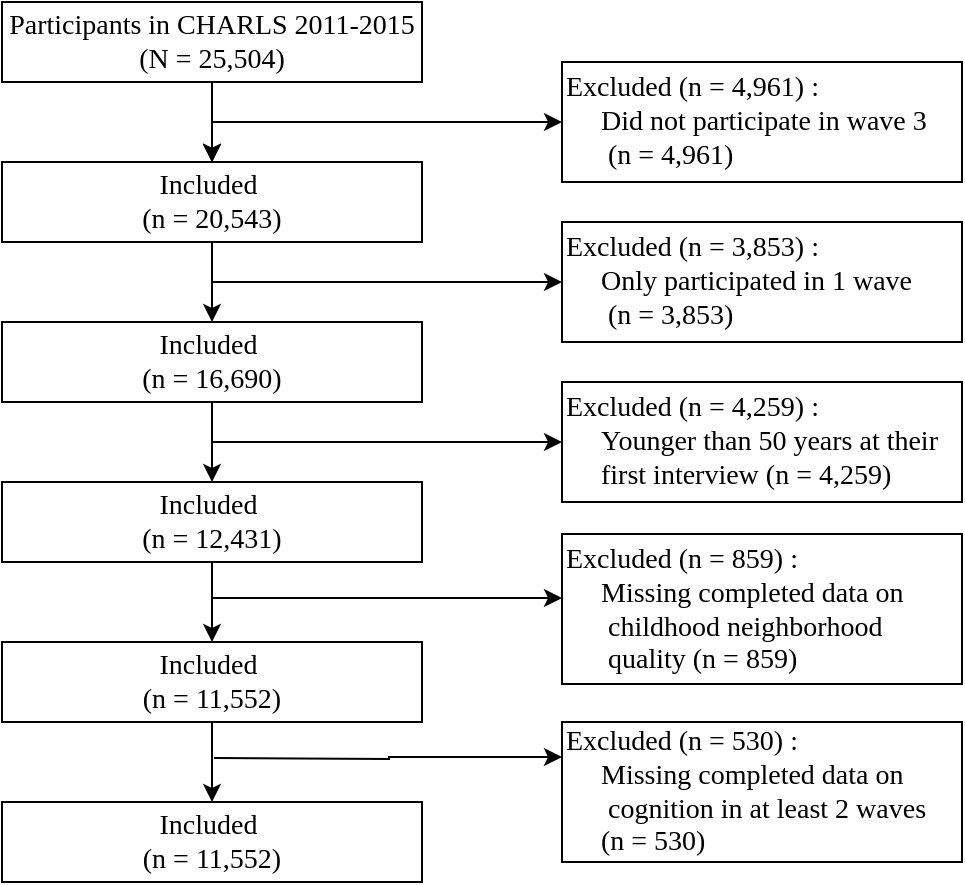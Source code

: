 <mxfile version="10.6.7" type="github"><diagram id="DSuhGR9CIeAhrYtNeFHA" name="Page-1"><mxGraphModel dx="695" dy="462" grid="1" gridSize="10" guides="1" tooltips="1" connect="1" arrows="1" fold="1" page="1" pageScale="1" pageWidth="827" pageHeight="1169" math="0" shadow="0"><root><mxCell id="0"/><mxCell id="1" parent="0"/><mxCell id="Jsd64yAzto0pwKJOwlLj-5" style="edgeStyle=orthogonalEdgeStyle;rounded=0;orthogonalLoop=1;jettySize=auto;html=1;exitX=0.5;exitY=1;exitDx=0;exitDy=0;fontFamily=Times New Roman;fontSize=14;" edge="1" parent="1" source="Jsd64yAzto0pwKJOwlLj-1" target="Jsd64yAzto0pwKJOwlLj-2"><mxGeometry relative="1" as="geometry"/></mxCell><mxCell id="Jsd64yAzto0pwKJOwlLj-1" value="Participants in CHARLS 2011-2015&lt;br style=&quot;font-size: 14px&quot;&gt;(N = 25,504)" style="rounded=0;whiteSpace=wrap;html=1;fontSize=14;fontFamily=Times New Roman;" vertex="1" parent="1"><mxGeometry x="120" y="40" width="210" height="40" as="geometry"/></mxCell><mxCell id="Jsd64yAzto0pwKJOwlLj-9" value="" style="edgeStyle=orthogonalEdgeStyle;rounded=0;orthogonalLoop=1;jettySize=auto;html=1;startArrow=classic;startFill=1;endArrow=none;endFill=0;fontFamily=Times New Roman;fontSize=14;" edge="1" parent="1" source="Jsd64yAzto0pwKJOwlLj-2" target="Jsd64yAzto0pwKJOwlLj-1"><mxGeometry relative="1" as="geometry"/></mxCell><mxCell id="Jsd64yAzto0pwKJOwlLj-10" value="" style="edgeStyle=orthogonalEdgeStyle;rounded=0;orthogonalLoop=1;jettySize=auto;html=1;startArrow=classic;startFill=1;endArrow=none;endFill=0;fontFamily=Times New Roman;fontSize=14;" edge="1" parent="1" source="Jsd64yAzto0pwKJOwlLj-2" target="Jsd64yAzto0pwKJOwlLj-1"><mxGeometry relative="1" as="geometry"/></mxCell><mxCell id="Jsd64yAzto0pwKJOwlLj-2" value="Included&amp;nbsp;&lt;br style=&quot;font-size: 14px&quot;&gt;(n = 20,543)" style="rounded=0;whiteSpace=wrap;html=1;fontSize=14;fontFamily=Times New Roman;" vertex="1" parent="1"><mxGeometry x="120" y="120" width="210" height="40" as="geometry"/></mxCell><mxCell id="Jsd64yAzto0pwKJOwlLj-8" style="edgeStyle=orthogonalEdgeStyle;rounded=0;orthogonalLoop=1;jettySize=auto;html=1;endArrow=none;endFill=0;fontFamily=Times New Roman;fontSize=14;startArrow=classic;startFill=1;" edge="1" parent="1"><mxGeometry relative="1" as="geometry"><mxPoint x="225" y="100" as="targetPoint"/><mxPoint x="400" y="100" as="sourcePoint"/></mxGeometry></mxCell><mxCell id="Jsd64yAzto0pwKJOwlLj-3" value="&lt;span&gt;Excluded&amp;nbsp;(n = 4,961) :&lt;/span&gt;&lt;br&gt;&lt;span&gt;&amp;nbsp; &amp;nbsp; &amp;nbsp;Did not participate in wave 3&lt;br&gt;&lt;/span&gt;&amp;nbsp; &amp;nbsp; &amp;nbsp; (n = 4,961)&lt;br&gt;" style="rounded=0;whiteSpace=wrap;html=1;fontSize=14;fontFamily=Times New Roman;align=left;verticalAlign=middle;horizontal=1;" vertex="1" parent="1"><mxGeometry x="400" y="70" width="200" height="60" as="geometry"/></mxCell><mxCell id="Jsd64yAzto0pwKJOwlLj-14" style="edgeStyle=orthogonalEdgeStyle;rounded=0;orthogonalLoop=1;jettySize=auto;html=1;exitX=0.5;exitY=0;exitDx=0;exitDy=0;entryX=0.5;entryY=1;entryDx=0;entryDy=0;startArrow=classic;startFill=1;endArrow=none;endFill=0;fontFamily=Times New Roman;fontSize=14;" edge="1" parent="1" source="Jsd64yAzto0pwKJOwlLj-11" target="Jsd64yAzto0pwKJOwlLj-2"><mxGeometry relative="1" as="geometry"/></mxCell><mxCell id="Jsd64yAzto0pwKJOwlLj-11" value="Included&amp;nbsp;&lt;br style=&quot;font-size: 14px&quot;&gt;(n = 16,690)" style="rounded=0;whiteSpace=wrap;html=1;fontSize=14;fontFamily=Times New Roman;" vertex="1" parent="1"><mxGeometry x="120" y="200" width="210" height="40" as="geometry"/></mxCell><mxCell id="Jsd64yAzto0pwKJOwlLj-17" style="edgeStyle=orthogonalEdgeStyle;rounded=0;orthogonalLoop=1;jettySize=auto;html=1;startArrow=classic;startFill=1;endArrow=none;endFill=0;fontFamily=Times New Roman;fontSize=14;exitX=0;exitY=0.5;exitDx=0;exitDy=0;" edge="1" parent="1" source="Jsd64yAzto0pwKJOwlLj-12"><mxGeometry relative="1" as="geometry"><mxPoint x="225" y="180" as="targetPoint"/><mxPoint x="395" y="180" as="sourcePoint"/></mxGeometry></mxCell><mxCell id="Jsd64yAzto0pwKJOwlLj-12" value="&lt;span&gt;Excluded&amp;nbsp;(n = 3,853) :&lt;/span&gt;&lt;br&gt;&lt;span&gt;&amp;nbsp; &amp;nbsp; &amp;nbsp;Only participated in 1 wave&amp;nbsp;&lt;br&gt;&lt;/span&gt;&amp;nbsp; &amp;nbsp; &amp;nbsp; (n = 3,853)&lt;br&gt;" style="rounded=0;whiteSpace=wrap;html=1;fontSize=14;fontFamily=Times New Roman;align=left;verticalAlign=middle;horizontal=1;" vertex="1" parent="1"><mxGeometry x="400" y="150" width="200" height="60" as="geometry"/></mxCell><mxCell id="Jsd64yAzto0pwKJOwlLj-23" style="edgeStyle=orthogonalEdgeStyle;rounded=0;orthogonalLoop=1;jettySize=auto;html=1;exitX=0.5;exitY=0;exitDx=0;exitDy=0;entryX=0.5;entryY=1;entryDx=0;entryDy=0;startArrow=classic;startFill=1;endArrow=none;endFill=0;fontFamily=Times New Roman;fontSize=14;" edge="1" parent="1" source="Jsd64yAzto0pwKJOwlLj-18" target="Jsd64yAzto0pwKJOwlLj-11"><mxGeometry relative="1" as="geometry"/></mxCell><mxCell id="Jsd64yAzto0pwKJOwlLj-18" value="Included&amp;nbsp;&lt;br style=&quot;font-size: 14px&quot;&gt;(n = 12,431)" style="rounded=0;whiteSpace=wrap;html=1;fontSize=14;fontFamily=Times New Roman;" vertex="1" parent="1"><mxGeometry x="120" y="280" width="210" height="40" as="geometry"/></mxCell><mxCell id="Jsd64yAzto0pwKJOwlLj-25" style="edgeStyle=orthogonalEdgeStyle;rounded=0;orthogonalLoop=1;jettySize=auto;html=1;startArrow=classic;startFill=1;endArrow=none;endFill=0;fontFamily=Times New Roman;fontSize=14;" edge="1" parent="1"><mxGeometry relative="1" as="geometry"><mxPoint x="225" y="260" as="targetPoint"/><mxPoint x="400" y="260" as="sourcePoint"/></mxGeometry></mxCell><mxCell id="Jsd64yAzto0pwKJOwlLj-24" value="&lt;span&gt;Excluded&amp;nbsp;(n = 4,259) :&lt;/span&gt;&lt;br&gt;&lt;span&gt;&amp;nbsp; &amp;nbsp; &amp;nbsp;Younger than 50 years at their&amp;nbsp;&lt;br&gt;&amp;nbsp; &amp;nbsp; &amp;nbsp;first interview&amp;nbsp;&lt;/span&gt;(n = 4,259)&lt;br&gt;" style="rounded=0;whiteSpace=wrap;html=1;fontSize=14;fontFamily=Times New Roman;align=left;verticalAlign=middle;horizontal=1;" vertex="1" parent="1"><mxGeometry x="400" y="230" width="200" height="60" as="geometry"/></mxCell><mxCell id="Jsd64yAzto0pwKJOwlLj-30" style="edgeStyle=orthogonalEdgeStyle;rounded=0;orthogonalLoop=1;jettySize=auto;html=1;exitX=0.5;exitY=0;exitDx=0;exitDy=0;entryX=0.5;entryY=1;entryDx=0;entryDy=0;startArrow=classic;startFill=1;endArrow=none;endFill=0;fontFamily=Times New Roman;fontSize=14;" edge="1" parent="1" source="Jsd64yAzto0pwKJOwlLj-26" target="Jsd64yAzto0pwKJOwlLj-18"><mxGeometry relative="1" as="geometry"/></mxCell><mxCell id="Jsd64yAzto0pwKJOwlLj-26" value="Included&amp;nbsp;&lt;br style=&quot;font-size: 14px&quot;&gt;(n = 11,552)" style="rounded=0;whiteSpace=wrap;html=1;fontSize=14;fontFamily=Times New Roman;" vertex="1" parent="1"><mxGeometry x="120" y="360" width="210" height="40" as="geometry"/></mxCell><mxCell id="Jsd64yAzto0pwKJOwlLj-35" style="edgeStyle=orthogonalEdgeStyle;rounded=0;orthogonalLoop=1;jettySize=auto;html=1;startArrow=classic;startFill=1;endArrow=none;endFill=0;fontFamily=Times New Roman;fontSize=14;" edge="1" parent="1"><mxGeometry relative="1" as="geometry"><mxPoint x="225" y="338" as="targetPoint"/><mxPoint x="400" y="338" as="sourcePoint"/></mxGeometry></mxCell><mxCell id="Jsd64yAzto0pwKJOwlLj-27" value="&lt;span&gt;Excluded&amp;nbsp;(n = 859) :&lt;/span&gt;&lt;br&gt;&lt;span&gt;&amp;nbsp; &amp;nbsp; &amp;nbsp;Missing completed&amp;nbsp;data on&amp;nbsp; &amp;nbsp; &amp;nbsp; &amp;nbsp; &amp;nbsp; &amp;nbsp; &amp;nbsp; childhood neighborhood&amp;nbsp; &amp;nbsp; &amp;nbsp; &amp;nbsp; &amp;nbsp; &amp;nbsp; &amp;nbsp; &amp;nbsp; &amp;nbsp; quality&lt;/span&gt;&amp;nbsp;(n = 859)&lt;br&gt;" style="rounded=0;whiteSpace=wrap;html=1;fontSize=14;fontFamily=Times New Roman;align=left;verticalAlign=middle;horizontal=1;" vertex="1" parent="1"><mxGeometry x="400" y="306" width="200" height="75" as="geometry"/></mxCell><mxCell id="Jsd64yAzto0pwKJOwlLj-38" style="edgeStyle=orthogonalEdgeStyle;rounded=0;orthogonalLoop=1;jettySize=auto;html=1;exitX=0.5;exitY=0;exitDx=0;exitDy=0;entryX=0.5;entryY=1;entryDx=0;entryDy=0;startArrow=classic;startFill=1;endArrow=none;endFill=0;fontFamily=Times New Roman;fontSize=14;" edge="1" parent="1" source="Jsd64yAzto0pwKJOwlLj-36" target="Jsd64yAzto0pwKJOwlLj-26"><mxGeometry relative="1" as="geometry"/></mxCell><mxCell id="Jsd64yAzto0pwKJOwlLj-36" value="Included&amp;nbsp;&lt;br style=&quot;font-size: 14px&quot;&gt;(n = 11,552)" style="rounded=0;whiteSpace=wrap;html=1;fontSize=14;fontFamily=Times New Roman;" vertex="1" parent="1"><mxGeometry x="120" y="440" width="210" height="40" as="geometry"/></mxCell><mxCell id="Jsd64yAzto0pwKJOwlLj-42" style="edgeStyle=orthogonalEdgeStyle;rounded=0;orthogonalLoop=1;jettySize=auto;html=1;startArrow=classic;startFill=1;endArrow=none;endFill=0;fontFamily=Times New Roman;fontSize=14;exitX=0;exitY=0.25;exitDx=0;exitDy=0;" edge="1" parent="1" source="Jsd64yAzto0pwKJOwlLj-39"><mxGeometry relative="1" as="geometry"><mxPoint x="226" y="418" as="targetPoint"/><mxPoint x="410" y="418" as="sourcePoint"/></mxGeometry></mxCell><mxCell id="Jsd64yAzto0pwKJOwlLj-39" value="&lt;span&gt;Excluded&amp;nbsp;(n = 530) :&lt;/span&gt;&lt;br&gt;&amp;nbsp; &amp;nbsp; &amp;nbsp;Missing completed&amp;nbsp;data on&amp;nbsp; &amp;nbsp; &amp;nbsp; &amp;nbsp; &amp;nbsp; &amp;nbsp; &amp;nbsp; cognition in at least 2 waves&lt;span&gt;&lt;br&gt;&amp;nbsp; &amp;nbsp; &amp;nbsp;&lt;/span&gt;(n = 530)&lt;br&gt;" style="rounded=0;whiteSpace=wrap;html=1;fontSize=14;fontFamily=Times New Roman;align=left;verticalAlign=middle;horizontal=1;" vertex="1" parent="1"><mxGeometry x="400" y="400" width="200" height="70" as="geometry"/></mxCell></root></mxGraphModel></diagram></mxfile>